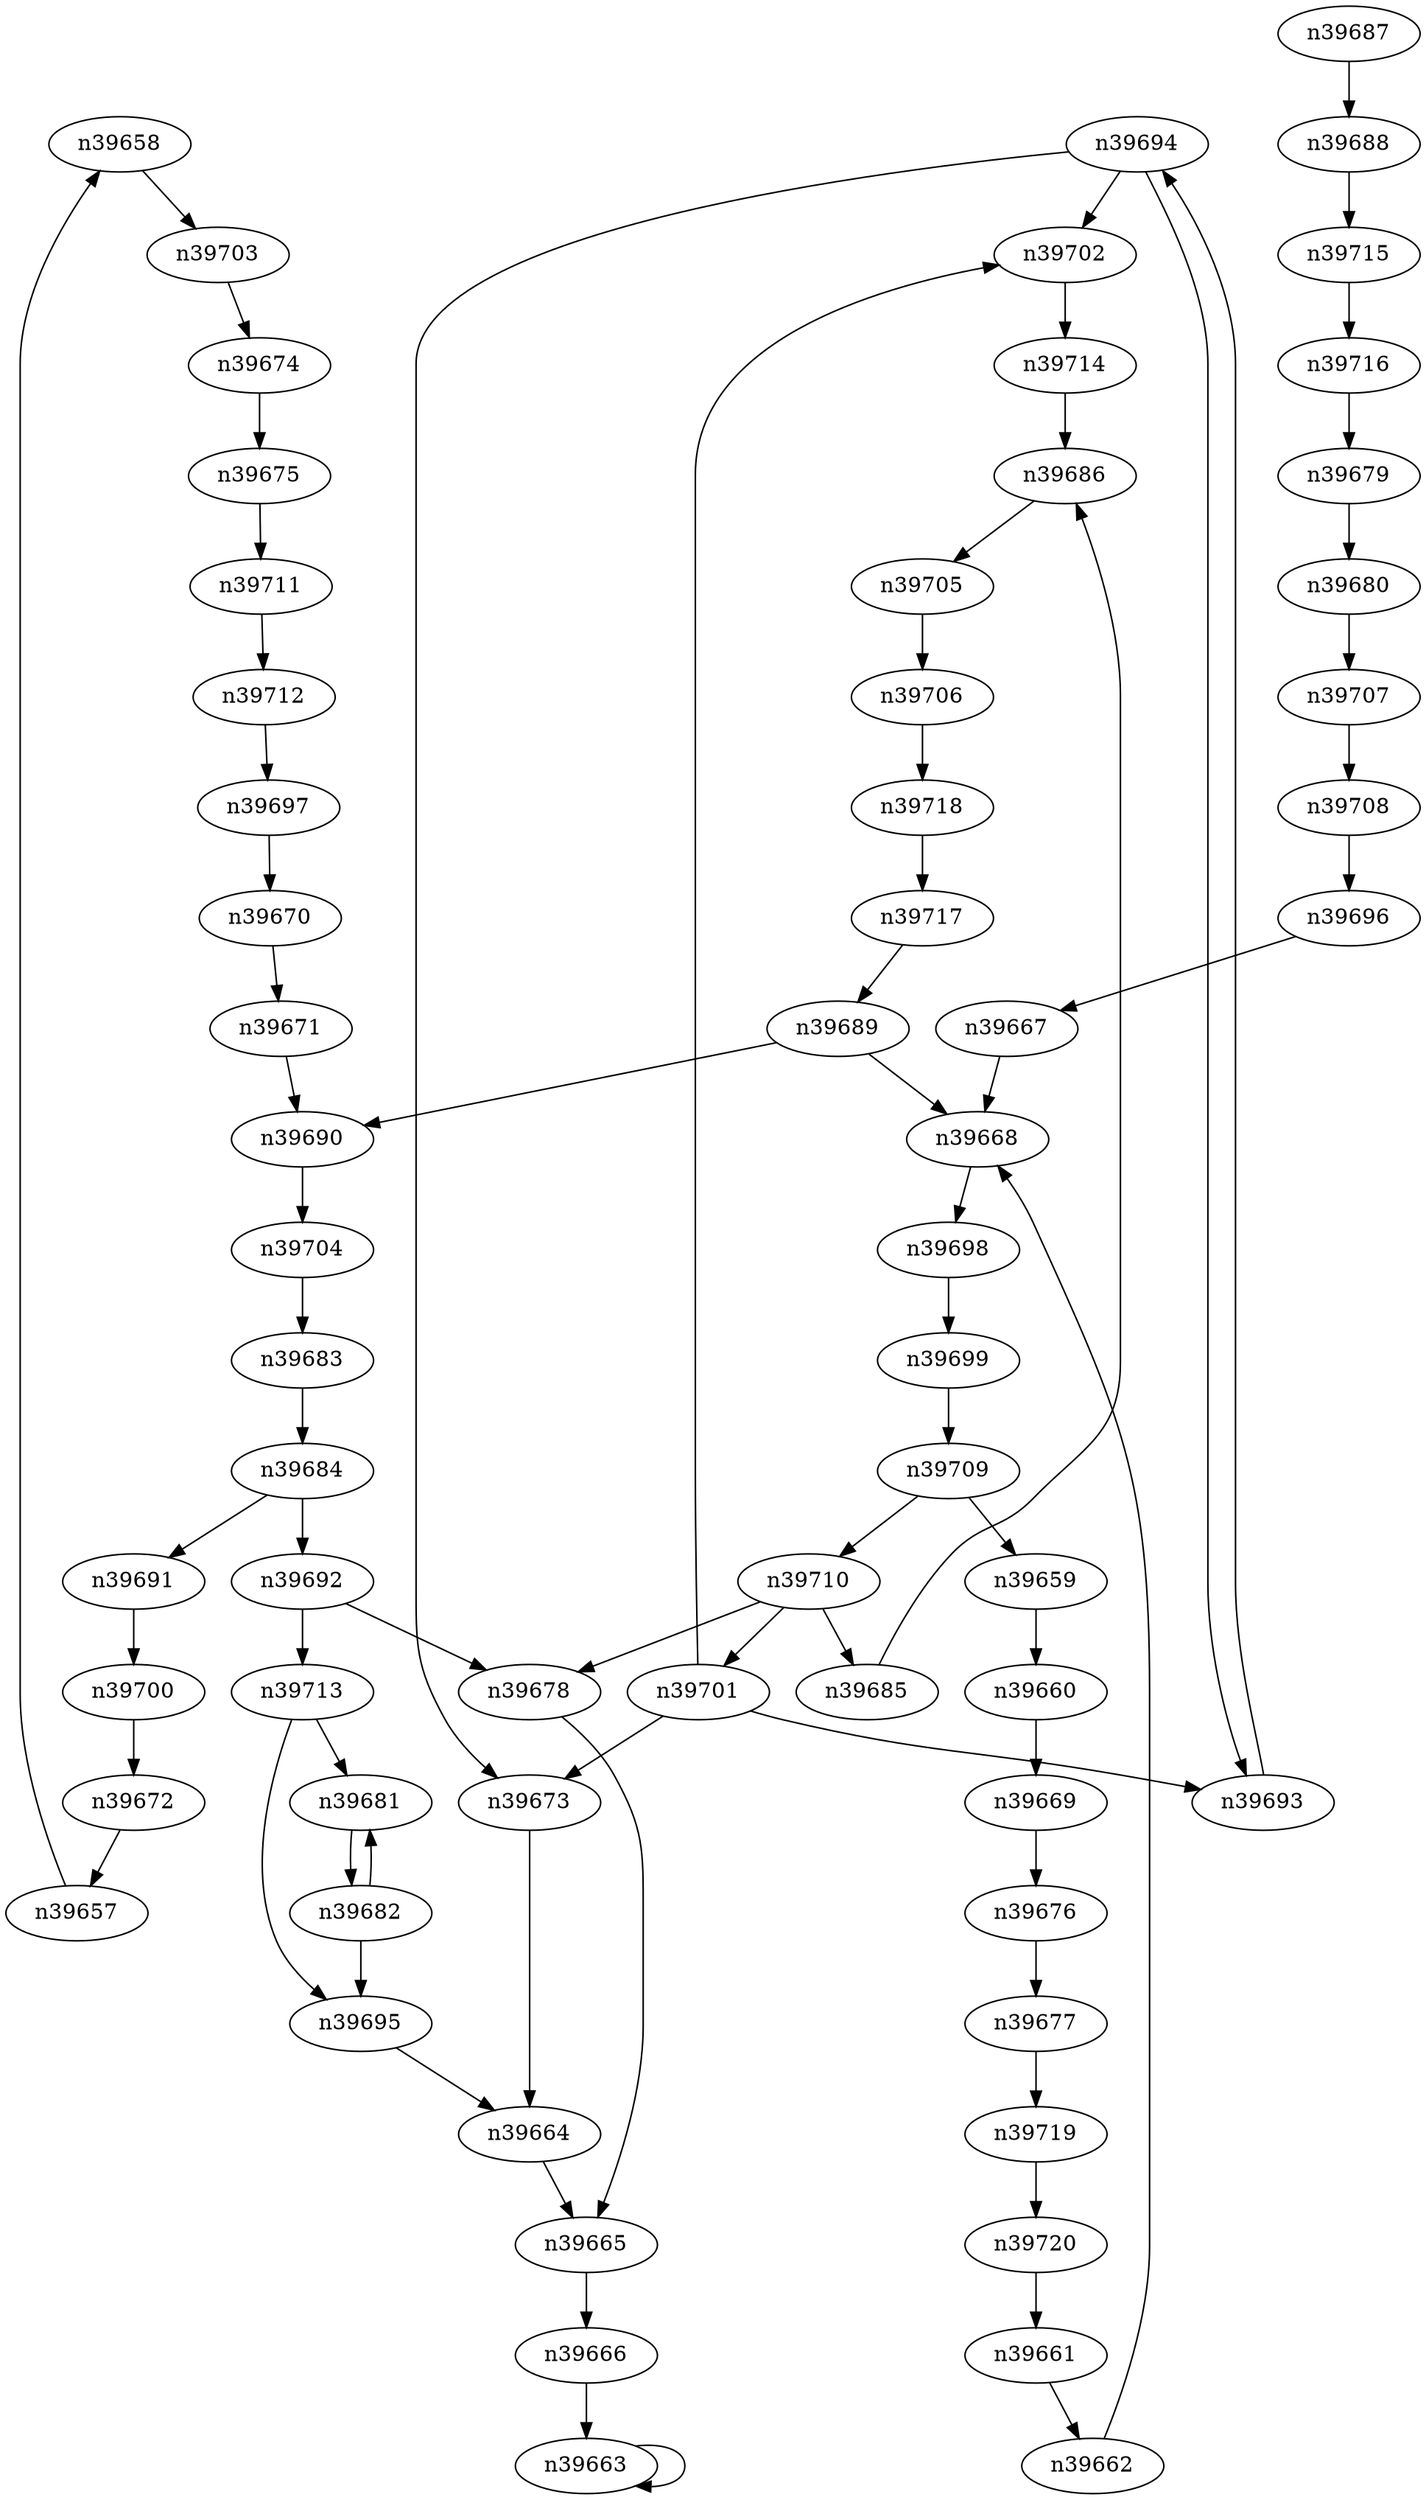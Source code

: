 digraph Foo {
  n39658 -> n39703 ;
  n39657 -> n39658 ;
  n39662 -> n39668 ;
  n39660 -> n39669 ;
  n39661 -> n39662 ;
  n39659 -> n39660 ;
  n39665 -> n39666 ;
  n39666 -> n39663 ;
  n39664 -> n39665 ;
  n39663 -> n39663 ;
  n39669 -> n39676 ;
  n39668 -> n39698 ;
  n39671 -> n39690 ;
  n39667 -> n39668 ;
  n39675 -> n39711 ;
  n39673 -> n39664 ;
  n39672 -> n39657 ;
  n39670 -> n39671 ;
  n39677 -> n39719 ;
  n39678 -> n39665 ;
  n39676 -> n39677 ;
  n39674 -> n39675 ;
  n39680 -> n39707 ;
  n39682 -> n39681 ;
  n39682 -> n39695 ;
  n39681 -> n39682 ;
  n39679 -> n39680 ;
  n39686 -> n39705 ;
  n39684 -> n39692 ;
  n39684 -> n39691 ;
  n39685 -> n39686 ;
  n39683 -> n39684 ;
  n39688 -> n39715 ;
  n39690 -> n39704 ;
  n39689 -> n39668 ;
  n39689 -> n39690 ;
  n39687 -> n39688 ;
  n39694 -> n39673 ;
  n39694 -> n39693 ;
  n39694 -> n39702 ;
  n39691 -> n39700 ;
  n39692 -> n39678 ;
  n39692 -> n39713 ;
  n39693 -> n39694 ;
  n39699 -> n39709 ;
  n39697 -> n39670 ;
  n39696 -> n39667 ;
  n39695 -> n39664 ;
  n39702 -> n39714 ;
  n39701 -> n39673 ;
  n39701 -> n39693 ;
  n39701 -> n39702 ;
  n39700 -> n39672 ;
  n39698 -> n39699 ;
  n39704 -> n39683 ;
  n39706 -> n39718 ;
  n39703 -> n39674 ;
  n39705 -> n39706 ;
  n39710 -> n39678 ;
  n39710 -> n39685 ;
  n39710 -> n39701 ;
  n39708 -> n39696 ;
  n39709 -> n39659 ;
  n39709 -> n39710 ;
  n39707 -> n39708 ;
  n39712 -> n39697 ;
  n39713 -> n39681 ;
  n39713 -> n39695 ;
  n39714 -> n39686 ;
  n39711 -> n39712 ;
  n39718 -> n39717 ;
  n39716 -> n39679 ;
  n39717 -> n39689 ;
  n39715 -> n39716 ;
  n39720 -> n39661 ;
  n39719 -> n39720 ;

}
